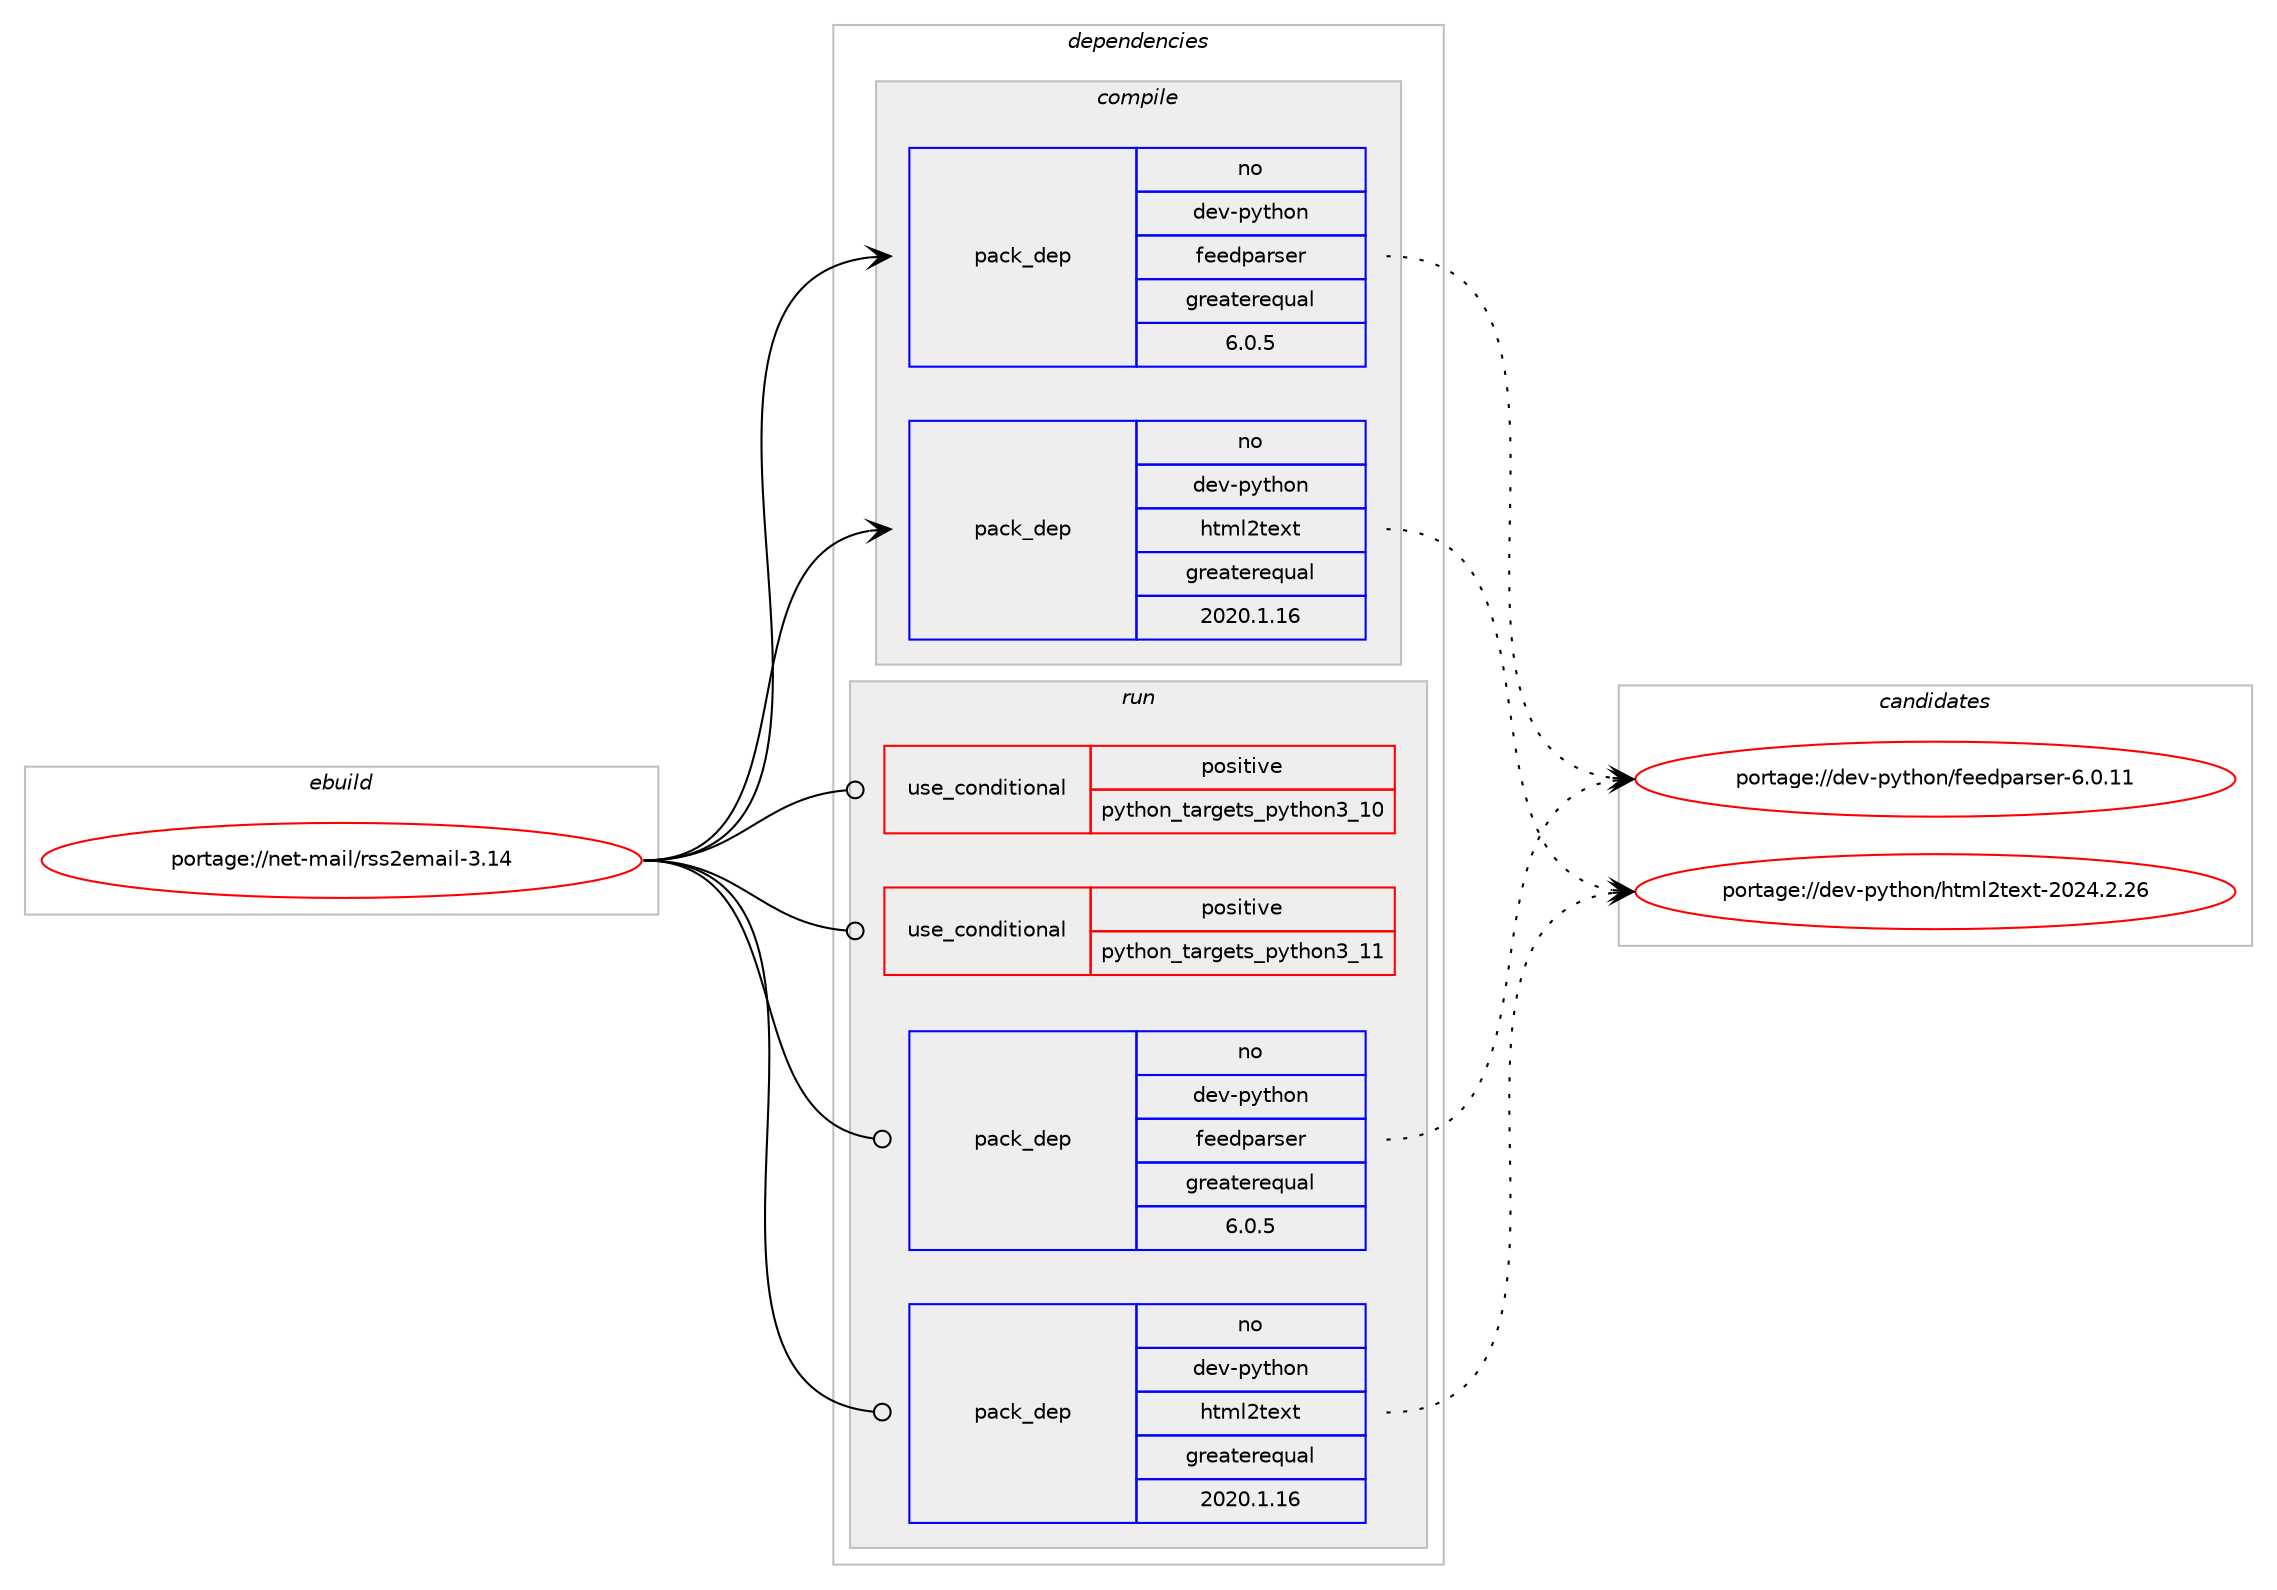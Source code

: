 digraph prolog {

# *************
# Graph options
# *************

newrank=true;
concentrate=true;
compound=true;
graph [rankdir=LR,fontname=Helvetica,fontsize=10,ranksep=1.5];#, ranksep=2.5, nodesep=0.2];
edge  [arrowhead=vee];
node  [fontname=Helvetica,fontsize=10];

# **********
# The ebuild
# **********

subgraph cluster_leftcol {
color=gray;
rank=same;
label=<<i>ebuild</i>>;
id [label="portage://net-mail/rss2email-3.14", color=red, width=4, href="../net-mail/rss2email-3.14.svg"];
}

# ****************
# The dependencies
# ****************

subgraph cluster_midcol {
color=gray;
label=<<i>dependencies</i>>;
subgraph cluster_compile {
fillcolor="#eeeeee";
style=filled;
label=<<i>compile</i>>;
subgraph pack90258 {
dependency185794 [label=<<TABLE BORDER="0" CELLBORDER="1" CELLSPACING="0" CELLPADDING="4" WIDTH="220"><TR><TD ROWSPAN="6" CELLPADDING="30">pack_dep</TD></TR><TR><TD WIDTH="110">no</TD></TR><TR><TD>dev-python</TD></TR><TR><TD>feedparser</TD></TR><TR><TD>greaterequal</TD></TR><TR><TD>6.0.5</TD></TR></TABLE>>, shape=none, color=blue];
}
id:e -> dependency185794:w [weight=20,style="solid",arrowhead="vee"];
subgraph pack90259 {
dependency185795 [label=<<TABLE BORDER="0" CELLBORDER="1" CELLSPACING="0" CELLPADDING="4" WIDTH="220"><TR><TD ROWSPAN="6" CELLPADDING="30">pack_dep</TD></TR><TR><TD WIDTH="110">no</TD></TR><TR><TD>dev-python</TD></TR><TR><TD>html2text</TD></TR><TR><TD>greaterequal</TD></TR><TR><TD>2020.1.16</TD></TR></TABLE>>, shape=none, color=blue];
}
id:e -> dependency185795:w [weight=20,style="solid",arrowhead="vee"];
}
subgraph cluster_compileandrun {
fillcolor="#eeeeee";
style=filled;
label=<<i>compile and run</i>>;
}
subgraph cluster_run {
fillcolor="#eeeeee";
style=filled;
label=<<i>run</i>>;
subgraph cond92927 {
dependency185796 [label=<<TABLE BORDER="0" CELLBORDER="1" CELLSPACING="0" CELLPADDING="4"><TR><TD ROWSPAN="3" CELLPADDING="10">use_conditional</TD></TR><TR><TD>positive</TD></TR><TR><TD>python_targets_python3_10</TD></TR></TABLE>>, shape=none, color=red];
# *** BEGIN UNKNOWN DEPENDENCY TYPE (TODO) ***
# dependency185796 -> package_dependency(portage://net-mail/rss2email-3.14,run,no,dev-lang,python,none,[,,],[slot(3.10)],[])
# *** END UNKNOWN DEPENDENCY TYPE (TODO) ***

}
id:e -> dependency185796:w [weight=20,style="solid",arrowhead="odot"];
subgraph cond92928 {
dependency185797 [label=<<TABLE BORDER="0" CELLBORDER="1" CELLSPACING="0" CELLPADDING="4"><TR><TD ROWSPAN="3" CELLPADDING="10">use_conditional</TD></TR><TR><TD>positive</TD></TR><TR><TD>python_targets_python3_11</TD></TR></TABLE>>, shape=none, color=red];
# *** BEGIN UNKNOWN DEPENDENCY TYPE (TODO) ***
# dependency185797 -> package_dependency(portage://net-mail/rss2email-3.14,run,no,dev-lang,python,none,[,,],[slot(3.11)],[])
# *** END UNKNOWN DEPENDENCY TYPE (TODO) ***

}
id:e -> dependency185797:w [weight=20,style="solid",arrowhead="odot"];
subgraph pack90260 {
dependency185798 [label=<<TABLE BORDER="0" CELLBORDER="1" CELLSPACING="0" CELLPADDING="4" WIDTH="220"><TR><TD ROWSPAN="6" CELLPADDING="30">pack_dep</TD></TR><TR><TD WIDTH="110">no</TD></TR><TR><TD>dev-python</TD></TR><TR><TD>feedparser</TD></TR><TR><TD>greaterequal</TD></TR><TR><TD>6.0.5</TD></TR></TABLE>>, shape=none, color=blue];
}
id:e -> dependency185798:w [weight=20,style="solid",arrowhead="odot"];
subgraph pack90261 {
dependency185799 [label=<<TABLE BORDER="0" CELLBORDER="1" CELLSPACING="0" CELLPADDING="4" WIDTH="220"><TR><TD ROWSPAN="6" CELLPADDING="30">pack_dep</TD></TR><TR><TD WIDTH="110">no</TD></TR><TR><TD>dev-python</TD></TR><TR><TD>html2text</TD></TR><TR><TD>greaterequal</TD></TR><TR><TD>2020.1.16</TD></TR></TABLE>>, shape=none, color=blue];
}
id:e -> dependency185799:w [weight=20,style="solid",arrowhead="odot"];
}
}

# **************
# The candidates
# **************

subgraph cluster_choices {
rank=same;
color=gray;
label=<<i>candidates</i>>;

subgraph choice90258 {
color=black;
nodesep=1;
choice10010111845112121116104111110471021011011001129711411510111445544648464949 [label="portage://dev-python/feedparser-6.0.11", color=red, width=4,href="../dev-python/feedparser-6.0.11.svg"];
dependency185794:e -> choice10010111845112121116104111110471021011011001129711411510111445544648464949:w [style=dotted,weight="100"];
}
subgraph choice90259 {
color=black;
nodesep=1;
choice10010111845112121116104111110471041161091085011610112011645504850524650465054 [label="portage://dev-python/html2text-2024.2.26", color=red, width=4,href="../dev-python/html2text-2024.2.26.svg"];
dependency185795:e -> choice10010111845112121116104111110471041161091085011610112011645504850524650465054:w [style=dotted,weight="100"];
}
subgraph choice90260 {
color=black;
nodesep=1;
choice10010111845112121116104111110471021011011001129711411510111445544648464949 [label="portage://dev-python/feedparser-6.0.11", color=red, width=4,href="../dev-python/feedparser-6.0.11.svg"];
dependency185798:e -> choice10010111845112121116104111110471021011011001129711411510111445544648464949:w [style=dotted,weight="100"];
}
subgraph choice90261 {
color=black;
nodesep=1;
choice10010111845112121116104111110471041161091085011610112011645504850524650465054 [label="portage://dev-python/html2text-2024.2.26", color=red, width=4,href="../dev-python/html2text-2024.2.26.svg"];
dependency185799:e -> choice10010111845112121116104111110471041161091085011610112011645504850524650465054:w [style=dotted,weight="100"];
}
}

}
